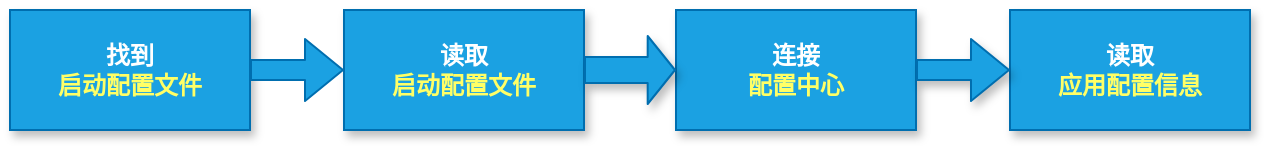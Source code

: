 <mxfile version="14.2.4" type="embed">
    <diagram id="wzIus8m3xKinxh3UsKav" name="第 1 页">
        <mxGraphModel dx="1151" dy="671" grid="1" gridSize="10" guides="1" tooltips="1" connect="1" arrows="1" fold="1" page="1" pageScale="1.5" pageWidth="827" pageHeight="1169" background="none" math="1" shadow="0">
            <root>
                <mxCell id="0"/>
                <mxCell id="1" parent="0"/>
                <mxCell id="5" value="读取&lt;br&gt;&lt;font color=&quot;#ffff66&quot;&gt;启动配置文件&lt;/font&gt;" style="whiteSpace=wrap;html=1;fillColor=#1ba1e2;shadow=1;fillStyle=auto;fontStyle=1;strokeColor=#006EAF;fontColor=#ffffff;" parent="1" vertex="1">
                    <mxGeometry x="217" y="30" width="120" height="60" as="geometry"/>
                </mxCell>
                <mxCell id="6" value="连接&lt;br&gt;&lt;font color=&quot;#ffff66&quot;&gt;配置中心&lt;/font&gt;" style="whiteSpace=wrap;html=1;fillColor=#1ba1e2;shadow=1;fillStyle=auto;fontStyle=1;strokeColor=#006EAF;fontColor=#ffffff;" parent="1" vertex="1">
                    <mxGeometry x="383" y="30" width="120" height="60" as="geometry"/>
                </mxCell>
                <mxCell id="7" value="读取&lt;br&gt;&lt;font color=&quot;#ffff66&quot;&gt;应用配置信息&lt;/font&gt;" style="whiteSpace=wrap;html=1;fillColor=#1ba1e2;shadow=1;fillStyle=auto;fontStyle=1;strokeColor=#006EAF;fontColor=#ffffff;" parent="1" vertex="1">
                    <mxGeometry x="550" y="30" width="120" height="60" as="geometry"/>
                </mxCell>
                <mxCell id="8" value="" style="shape=flexArrow;endArrow=classic;html=1;width=13;endSize=4.22;exitX=1;exitY=0.5;exitDx=0;exitDy=0;entryX=0;entryY=0.5;entryDx=0;entryDy=0;fillColor=#1ba1e2;shadow=1;fillStyle=auto;fontColor=#FFFFFF;fontStyle=1;strokeColor=#006EAF;" parent="1" source="5" target="6" edge="1">
                    <mxGeometry width="50" height="50" relative="1" as="geometry">
                        <mxPoint x="350" y="20" as="sourcePoint"/>
                        <mxPoint x="420" y="20" as="targetPoint"/>
                    </mxGeometry>
                </mxCell>
                <mxCell id="9" value="" style="shape=flexArrow;endArrow=classic;html=1;exitX=1;exitY=0.5;exitDx=0;exitDy=0;entryX=0;entryY=0.5;entryDx=0;entryDy=0;fillColor=#1ba1e2;shadow=1;fillStyle=auto;fontColor=#FFFFFF;fontStyle=1;strokeColor=#006EAF;" parent="1" source="6" target="7" edge="1">
                    <mxGeometry width="50" height="50" relative="1" as="geometry">
                        <mxPoint x="510" y="20" as="sourcePoint"/>
                        <mxPoint x="560" y="-30" as="targetPoint"/>
                    </mxGeometry>
                </mxCell>
                <mxCell id="10" value="找到&lt;br&gt;&lt;font color=&quot;#ffff66&quot;&gt;启动配置文件&lt;/font&gt;" style="whiteSpace=wrap;html=1;fillColor=#1ba1e2;shadow=1;fillStyle=auto;fontStyle=1;strokeColor=#006EAF;fontColor=#ffffff;" parent="1" vertex="1">
                    <mxGeometry x="50" y="30" width="120" height="60" as="geometry"/>
                </mxCell>
                <mxCell id="11" value="" style="shape=flexArrow;endArrow=classic;html=1;exitX=1;exitY=0.5;exitDx=0;exitDy=0;entryX=0;entryY=0.5;entryDx=0;entryDy=0;fillColor=#1ba1e2;strokeColor=#006EAF;" parent="1" source="10" target="5" edge="1">
                    <mxGeometry width="50" height="50" relative="1" as="geometry">
                        <mxPoint x="190" y="180" as="sourcePoint"/>
                        <mxPoint x="240" y="130" as="targetPoint"/>
                    </mxGeometry>
                </mxCell>
            </root>
        </mxGraphModel>
    </diagram>
</mxfile>